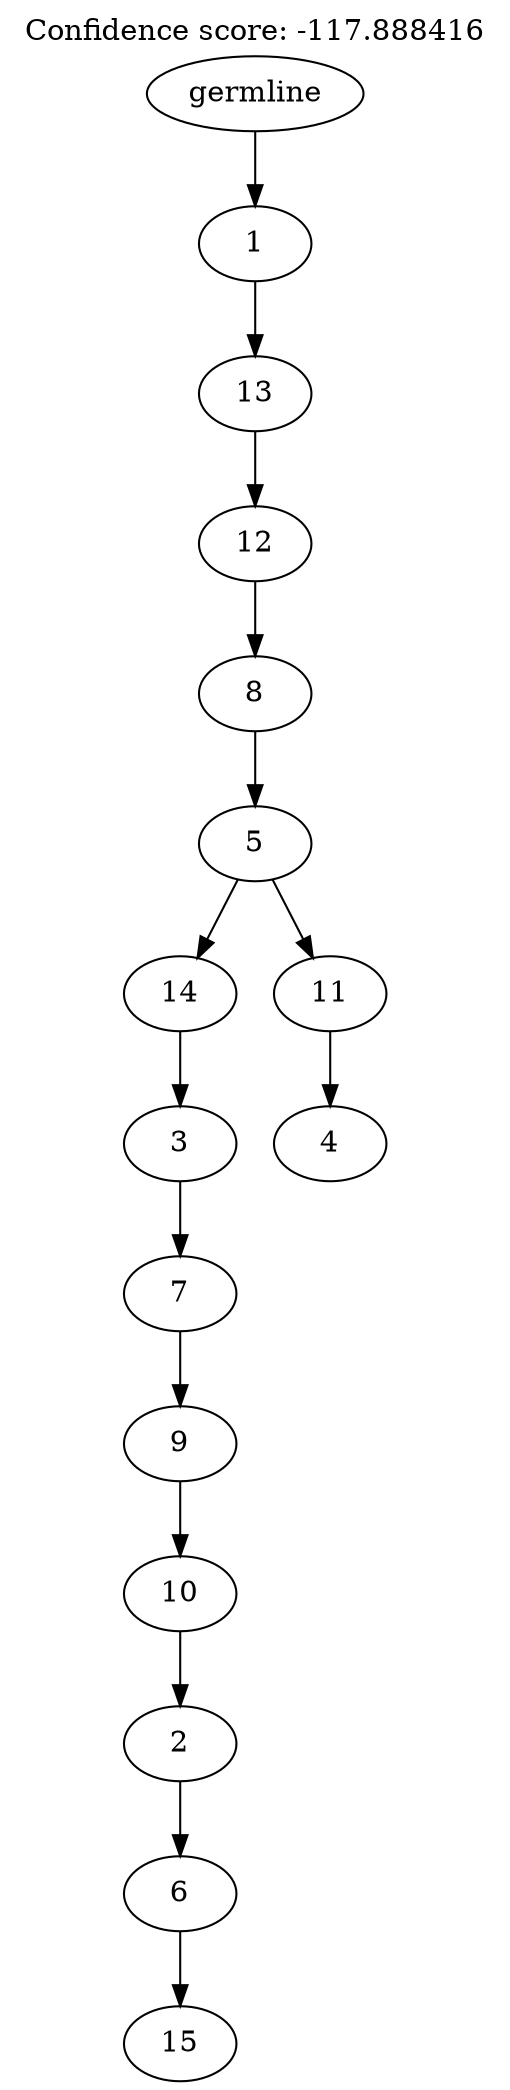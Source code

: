 digraph g {
	"14" -> "15";
	"15" [label="15"];
	"13" -> "14";
	"14" [label="6"];
	"12" -> "13";
	"13" [label="2"];
	"11" -> "12";
	"12" [label="10"];
	"10" -> "11";
	"11" [label="9"];
	"9" -> "10";
	"10" [label="7"];
	"8" -> "9";
	"9" [label="3"];
	"6" -> "7";
	"7" [label="4"];
	"5" -> "6";
	"6" [label="11"];
	"5" -> "8";
	"8" [label="14"];
	"4" -> "5";
	"5" [label="5"];
	"3" -> "4";
	"4" [label="8"];
	"2" -> "3";
	"3" [label="12"];
	"1" -> "2";
	"2" [label="13"];
	"0" -> "1";
	"1" [label="1"];
	"0" [label="germline"];
	labelloc="t";
	label="Confidence score: -117.888416";
}
